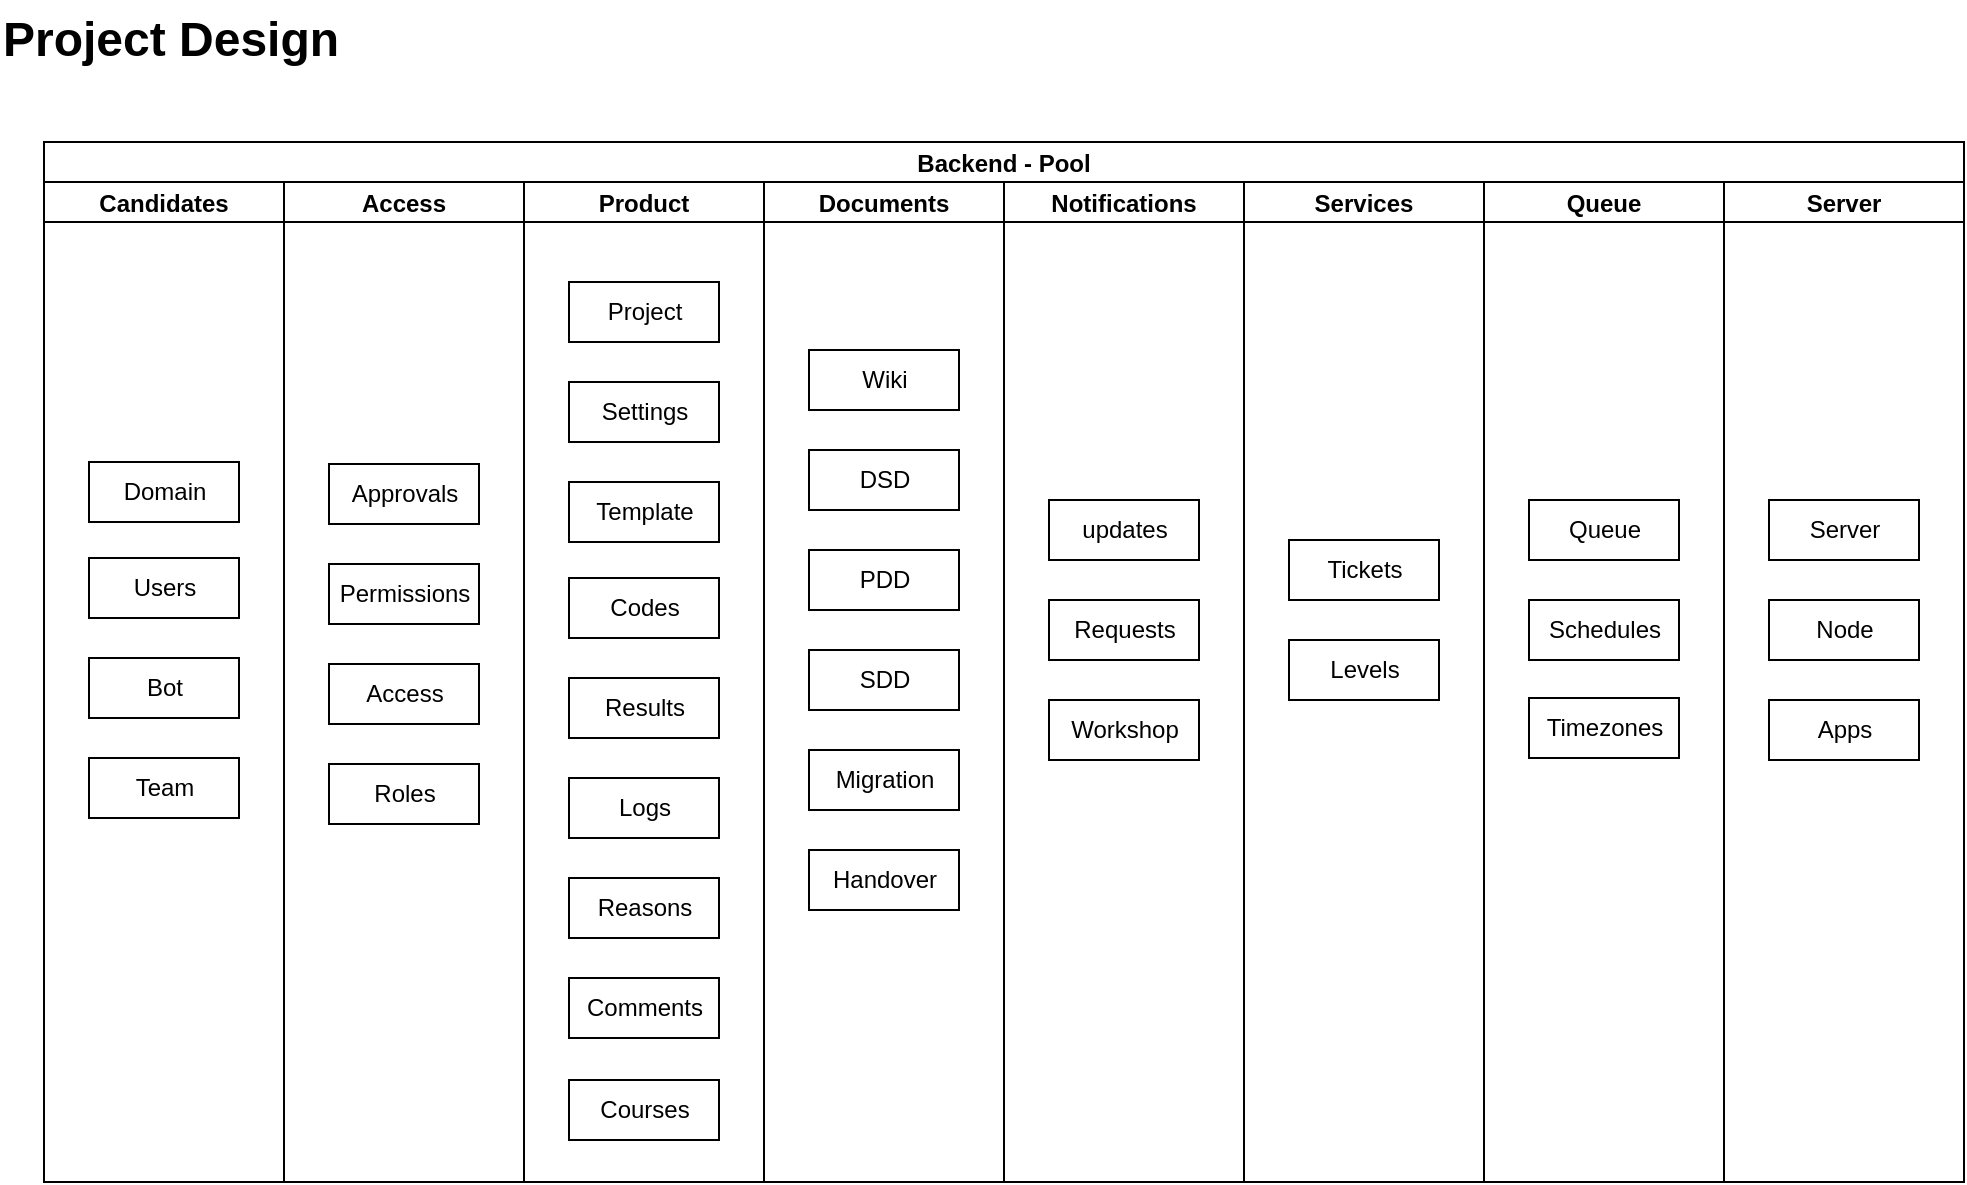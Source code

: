 <mxfile version="16.2.1" type="github"><diagram id="zBqTRojOUCrP7GTiNVMn" name="Page-1"><mxGraphModel dx="2031" dy="2167" grid="1" gridSize="10" guides="1" tooltips="1" connect="1" arrows="1" fold="1" page="1" pageScale="1" pageWidth="850" pageHeight="1100" math="0" shadow="0"><root><mxCell id="0"/><mxCell id="1" parent="0"/><mxCell id="kDiUjuF94Lp9ZIfKR1h2-30" value="Project Design" style="text;strokeColor=none;fillColor=none;html=1;fontSize=24;fontStyle=1;verticalAlign=middle;align=center;" vertex="1" parent="1"><mxGeometry x="52.5" y="-1070" width="100" height="40" as="geometry"/></mxCell><object label="Backend - Pool" Pool2="" Pool1="" id="kDiUjuF94Lp9ZIfKR1h2-43"><mxCell style="swimlane;childLayout=stackLayout;resizeParent=1;resizeParentMax=0;startSize=20;" vertex="1" parent="1"><mxGeometry x="40" y="-999" width="960" height="520" as="geometry"/></mxCell></object><mxCell id="kDiUjuF94Lp9ZIfKR1h2-44" value="Candidates" style="swimlane;startSize=20;" vertex="1" parent="kDiUjuF94Lp9ZIfKR1h2-43"><mxGeometry y="20" width="120" height="500" as="geometry"/></mxCell><mxCell id="kDiUjuF94Lp9ZIfKR1h2-1" value="Users" style="rounded=0;whiteSpace=wrap;html=1;" vertex="1" parent="kDiUjuF94Lp9ZIfKR1h2-44"><mxGeometry x="22.5" y="188" width="75" height="30" as="geometry"/></mxCell><mxCell id="kDiUjuF94Lp9ZIfKR1h2-3" value="Team" style="rounded=0;whiteSpace=wrap;html=1;" vertex="1" parent="kDiUjuF94Lp9ZIfKR1h2-44"><mxGeometry x="22.5" y="288" width="75" height="30" as="geometry"/></mxCell><mxCell id="kDiUjuF94Lp9ZIfKR1h2-16" value="Bot" style="rounded=0;whiteSpace=wrap;html=1;" vertex="1" parent="kDiUjuF94Lp9ZIfKR1h2-44"><mxGeometry x="22.5" y="238" width="75" height="30" as="geometry"/></mxCell><mxCell id="kDiUjuF94Lp9ZIfKR1h2-23" value="Domain" style="rounded=0;whiteSpace=wrap;html=1;" vertex="1" parent="kDiUjuF94Lp9ZIfKR1h2-44"><mxGeometry x="22.5" y="140" width="75" height="30" as="geometry"/></mxCell><mxCell id="kDiUjuF94Lp9ZIfKR1h2-59" value="Access" style="swimlane;startSize=20;" vertex="1" parent="kDiUjuF94Lp9ZIfKR1h2-43"><mxGeometry x="120" y="20" width="120" height="500" as="geometry"/></mxCell><mxCell id="kDiUjuF94Lp9ZIfKR1h2-18" value="Approvals" style="rounded=0;whiteSpace=wrap;html=1;" vertex="1" parent="kDiUjuF94Lp9ZIfKR1h2-59"><mxGeometry x="22.5" y="141" width="75" height="30" as="geometry"/></mxCell><mxCell id="kDiUjuF94Lp9ZIfKR1h2-5" value="Roles" style="rounded=0;whiteSpace=wrap;html=1;" vertex="1" parent="kDiUjuF94Lp9ZIfKR1h2-59"><mxGeometry x="22.5" y="291" width="75" height="30" as="geometry"/></mxCell><mxCell id="kDiUjuF94Lp9ZIfKR1h2-37" value="Access" style="rounded=0;whiteSpace=wrap;html=1;" vertex="1" parent="kDiUjuF94Lp9ZIfKR1h2-59"><mxGeometry x="22.5" y="241" width="75" height="30" as="geometry"/></mxCell><mxCell id="kDiUjuF94Lp9ZIfKR1h2-4" value="Permissions" style="rounded=0;whiteSpace=wrap;html=1;" vertex="1" parent="kDiUjuF94Lp9ZIfKR1h2-59"><mxGeometry x="22.5" y="191" width="75" height="30" as="geometry"/></mxCell><mxCell id="kDiUjuF94Lp9ZIfKR1h2-45" value="Product" style="swimlane;startSize=20;" vertex="1" parent="kDiUjuF94Lp9ZIfKR1h2-43"><mxGeometry x="240" y="20" width="120" height="500" as="geometry"/></mxCell><mxCell id="kDiUjuF94Lp9ZIfKR1h2-2" value="Project" style="rounded=0;whiteSpace=wrap;html=1;" vertex="1" parent="kDiUjuF94Lp9ZIfKR1h2-45"><mxGeometry x="22.5" y="50" width="75" height="30" as="geometry"/></mxCell><mxCell id="kDiUjuF94Lp9ZIfKR1h2-7" value="Codes" style="rounded=0;whiteSpace=wrap;html=1;" vertex="1" parent="kDiUjuF94Lp9ZIfKR1h2-45"><mxGeometry x="22.5" y="198" width="75" height="30" as="geometry"/></mxCell><mxCell id="kDiUjuF94Lp9ZIfKR1h2-9" value="Results" style="rounded=0;whiteSpace=wrap;html=1;" vertex="1" parent="kDiUjuF94Lp9ZIfKR1h2-45"><mxGeometry x="22.5" y="248" width="75" height="30" as="geometry"/></mxCell><mxCell id="kDiUjuF94Lp9ZIfKR1h2-10" value="Logs" style="rounded=0;whiteSpace=wrap;html=1;" vertex="1" parent="kDiUjuF94Lp9ZIfKR1h2-45"><mxGeometry x="22.5" y="298" width="75" height="30" as="geometry"/></mxCell><mxCell id="kDiUjuF94Lp9ZIfKR1h2-11" value="Reasons" style="rounded=0;whiteSpace=wrap;html=1;" vertex="1" parent="kDiUjuF94Lp9ZIfKR1h2-45"><mxGeometry x="22.5" y="348" width="75" height="30" as="geometry"/></mxCell><mxCell id="kDiUjuF94Lp9ZIfKR1h2-17" value="Settings" style="rounded=0;whiteSpace=wrap;html=1;" vertex="1" parent="kDiUjuF94Lp9ZIfKR1h2-45"><mxGeometry x="22.5" y="100" width="75" height="30" as="geometry"/></mxCell><mxCell id="kDiUjuF94Lp9ZIfKR1h2-25" value="Comments" style="rounded=0;whiteSpace=wrap;html=1;" vertex="1" parent="kDiUjuF94Lp9ZIfKR1h2-45"><mxGeometry x="22.5" y="398" width="75" height="30" as="geometry"/></mxCell><mxCell id="kDiUjuF94Lp9ZIfKR1h2-26" value="Template" style="rounded=0;whiteSpace=wrap;html=1;" vertex="1" parent="kDiUjuF94Lp9ZIfKR1h2-45"><mxGeometry x="22.5" y="150" width="75" height="30" as="geometry"/></mxCell><mxCell id="kDiUjuF94Lp9ZIfKR1h2-63" value="Courses" style="rounded=0;whiteSpace=wrap;html=1;" vertex="1" parent="kDiUjuF94Lp9ZIfKR1h2-45"><mxGeometry x="22.5" y="449" width="75" height="30" as="geometry"/></mxCell><mxCell id="kDiUjuF94Lp9ZIfKR1h2-46" value="Documents" style="swimlane;startSize=20;" vertex="1" parent="kDiUjuF94Lp9ZIfKR1h2-43"><mxGeometry x="360" y="20" width="120" height="500" as="geometry"><mxRectangle x="240" y="20" width="30" height="460" as="alternateBounds"/></mxGeometry></mxCell><mxCell id="kDiUjuF94Lp9ZIfKR1h2-52" value="DSD" style="rounded=0;whiteSpace=wrap;html=1;" vertex="1" parent="kDiUjuF94Lp9ZIfKR1h2-46"><mxGeometry x="22.5" y="134" width="75" height="30" as="geometry"/></mxCell><mxCell id="kDiUjuF94Lp9ZIfKR1h2-53" value="PDD" style="rounded=0;whiteSpace=wrap;html=1;" vertex="1" parent="kDiUjuF94Lp9ZIfKR1h2-46"><mxGeometry x="22.5" y="184" width="75" height="30" as="geometry"/></mxCell><mxCell id="kDiUjuF94Lp9ZIfKR1h2-54" value="SDD" style="rounded=0;whiteSpace=wrap;html=1;" vertex="1" parent="kDiUjuF94Lp9ZIfKR1h2-46"><mxGeometry x="22.5" y="234" width="75" height="30" as="geometry"/></mxCell><mxCell id="kDiUjuF94Lp9ZIfKR1h2-55" value="Migration" style="rounded=0;whiteSpace=wrap;html=1;" vertex="1" parent="kDiUjuF94Lp9ZIfKR1h2-46"><mxGeometry x="22.5" y="284" width="75" height="30" as="geometry"/></mxCell><mxCell id="kDiUjuF94Lp9ZIfKR1h2-56" value="Wiki" style="rounded=0;whiteSpace=wrap;html=1;" vertex="1" parent="kDiUjuF94Lp9ZIfKR1h2-46"><mxGeometry x="22.5" y="84" width="75" height="30" as="geometry"/></mxCell><mxCell id="kDiUjuF94Lp9ZIfKR1h2-57" value="Handover" style="rounded=0;whiteSpace=wrap;html=1;" vertex="1" parent="kDiUjuF94Lp9ZIfKR1h2-46"><mxGeometry x="22.5" y="334" width="75" height="30" as="geometry"/></mxCell><mxCell id="kDiUjuF94Lp9ZIfKR1h2-51" value="Notifications" style="swimlane;startSize=20;" vertex="1" parent="kDiUjuF94Lp9ZIfKR1h2-43"><mxGeometry x="480" y="20" width="120" height="500" as="geometry"><mxRectangle x="240" y="20" width="30" height="460" as="alternateBounds"/></mxGeometry></mxCell><mxCell id="kDiUjuF94Lp9ZIfKR1h2-60" value="Workshop" style="rounded=0;whiteSpace=wrap;html=1;" vertex="1" parent="kDiUjuF94Lp9ZIfKR1h2-51"><mxGeometry x="22.5" y="259" width="75" height="30" as="geometry"/></mxCell><mxCell id="kDiUjuF94Lp9ZIfKR1h2-61" value="Requests" style="rounded=0;whiteSpace=wrap;html=1;" vertex="1" parent="kDiUjuF94Lp9ZIfKR1h2-51"><mxGeometry x="22.5" y="209" width="75" height="30" as="geometry"/></mxCell><mxCell id="kDiUjuF94Lp9ZIfKR1h2-62" value="updates" style="rounded=0;whiteSpace=wrap;html=1;" vertex="1" parent="kDiUjuF94Lp9ZIfKR1h2-51"><mxGeometry x="22.5" y="159" width="75" height="30" as="geometry"/></mxCell><mxCell id="kDiUjuF94Lp9ZIfKR1h2-47" value="Services" style="swimlane;startSize=20;" vertex="1" parent="kDiUjuF94Lp9ZIfKR1h2-43"><mxGeometry x="600" y="20" width="120" height="500" as="geometry"><mxRectangle x="240" y="20" width="30" height="460" as="alternateBounds"/></mxGeometry></mxCell><mxCell id="kDiUjuF94Lp9ZIfKR1h2-19" value="Tickets" style="rounded=0;whiteSpace=wrap;html=1;" vertex="1" parent="kDiUjuF94Lp9ZIfKR1h2-47"><mxGeometry x="22.5" y="179" width="75" height="30" as="geometry"/></mxCell><mxCell id="kDiUjuF94Lp9ZIfKR1h2-20" value="Levels" style="rounded=0;whiteSpace=wrap;html=1;" vertex="1" parent="kDiUjuF94Lp9ZIfKR1h2-47"><mxGeometry x="22.5" y="229" width="75" height="30" as="geometry"/></mxCell><mxCell id="kDiUjuF94Lp9ZIfKR1h2-48" value="Queue" style="swimlane;startSize=20;" vertex="1" parent="kDiUjuF94Lp9ZIfKR1h2-43"><mxGeometry x="720" y="20" width="120" height="500" as="geometry"><mxRectangle x="240" y="20" width="30" height="460" as="alternateBounds"/></mxGeometry></mxCell><mxCell id="kDiUjuF94Lp9ZIfKR1h2-6" value="Schedules" style="rounded=0;whiteSpace=wrap;html=1;" vertex="1" parent="kDiUjuF94Lp9ZIfKR1h2-48"><mxGeometry x="22.5" y="209" width="75" height="30" as="geometry"/></mxCell><mxCell id="kDiUjuF94Lp9ZIfKR1h2-8" value="Queue" style="rounded=0;whiteSpace=wrap;html=1;" vertex="1" parent="kDiUjuF94Lp9ZIfKR1h2-48"><mxGeometry x="22.5" y="159" width="75" height="30" as="geometry"/></mxCell><mxCell id="kDiUjuF94Lp9ZIfKR1h2-64" value="Timezones" style="rounded=0;whiteSpace=wrap;html=1;" vertex="1" parent="kDiUjuF94Lp9ZIfKR1h2-48"><mxGeometry x="22.5" y="258" width="75" height="30" as="geometry"/></mxCell><mxCell id="kDiUjuF94Lp9ZIfKR1h2-49" value="Server" style="swimlane;startSize=20;" vertex="1" parent="kDiUjuF94Lp9ZIfKR1h2-43"><mxGeometry x="840" y="20" width="120" height="500" as="geometry"><mxRectangle x="240" y="20" width="30" height="460" as="alternateBounds"/></mxGeometry></mxCell><mxCell id="kDiUjuF94Lp9ZIfKR1h2-13" value="Node" style="rounded=0;whiteSpace=wrap;html=1;" vertex="1" parent="kDiUjuF94Lp9ZIfKR1h2-49"><mxGeometry x="22.5" y="209" width="75" height="30" as="geometry"/></mxCell><mxCell id="kDiUjuF94Lp9ZIfKR1h2-14" value="Server" style="rounded=0;whiteSpace=wrap;html=1;" vertex="1" parent="kDiUjuF94Lp9ZIfKR1h2-49"><mxGeometry x="22.5" y="159" width="75" height="30" as="geometry"/></mxCell><mxCell id="kDiUjuF94Lp9ZIfKR1h2-15" value="Apps" style="rounded=0;whiteSpace=wrap;html=1;" vertex="1" parent="kDiUjuF94Lp9ZIfKR1h2-49"><mxGeometry x="22.5" y="259" width="75" height="30" as="geometry"/></mxCell></root></mxGraphModel></diagram></mxfile>